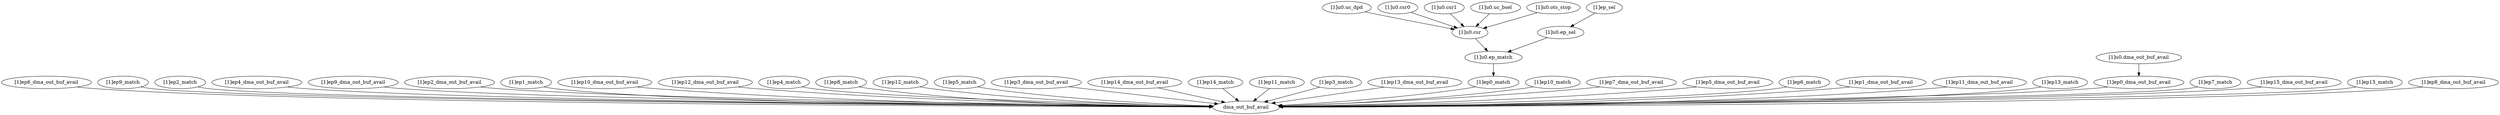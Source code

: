 strict digraph "" {
	"[1]ep6_dma_out_buf_avail"	 [complexity=2,
		importance=0.0227680458388,
		rank=0.0113840229194];
	dma_out_buf_avail	 [complexity=0,
		importance=0.0208802606031,
		rank=0.0];
	"[1]ep6_dma_out_buf_avail" -> dma_out_buf_avail;
	"[1]ep9_match"	 [complexity=1,
		importance=0.148049609458,
		rank=0.148049609458];
	"[1]ep9_match" -> dma_out_buf_avail;
	"[1]ep2_match"	 [complexity=1,
		importance=0.294211433679,
		rank=0.294211433679];
	"[1]ep2_match" -> dma_out_buf_avail;
	"[1]u0.csr"	 [complexity=4,
		importance=0.350252031355,
		rank=0.0875630078387];
	"[1]u0.ep_match"	 [complexity=1,
		importance=0.340933448512,
		rank=0.340933448512];
	"[1]u0.csr" -> "[1]u0.ep_match";
	"[1]ep4_dma_out_buf_avail"	 [complexity=2,
		importance=0.0227680458388,
		rank=0.0113840229194];
	"[1]ep4_dma_out_buf_avail" -> dma_out_buf_avail;
	"[1]ep9_dma_out_buf_avail"	 [complexity=2,
		importance=0.0227680458388,
		rank=0.0113840229194];
	"[1]ep9_dma_out_buf_avail" -> dma_out_buf_avail;
	"[1]ep2_dma_out_buf_avail"	 [complexity=2,
		importance=0.0227680458388,
		rank=0.0113840229194];
	"[1]ep2_dma_out_buf_avail" -> dma_out_buf_avail;
	"[1]u0.uc_dpd"	 [complexity=10,
		importance=0.354051163736,
		rank=0.0354051163736];
	"[1]u0.uc_dpd" -> "[1]u0.csr";
	"[1]ep1_match"	 [complexity=1,
		importance=0.315091694282,
		rank=0.315091694282];
	"[1]ep1_match" -> dma_out_buf_avail;
	"[1]ep10_dma_out_buf_avail"	 [complexity=2,
		importance=0.0227680458388,
		rank=0.0113840229194];
	"[1]ep10_dma_out_buf_avail" -> dma_out_buf_avail;
	"[1]ep12_dma_out_buf_avail"	 [complexity=2,
		importance=0.0227680458388,
		rank=0.0113840229194];
	"[1]ep12_dma_out_buf_avail" -> dma_out_buf_avail;
	"[1]ep4_match"	 [complexity=1,
		importance=0.252450912473,
		rank=0.252450912473];
	"[1]ep4_match" -> dma_out_buf_avail;
	"[1]ep8_match"	 [complexity=1,
		importance=0.168929870061,
		rank=0.168929870061];
	"[1]ep8_match" -> dma_out_buf_avail;
	"[1]ep12_match"	 [complexity=1,
		importance=0.0854088276482,
		rank=0.0854088276482];
	"[1]ep12_match" -> dma_out_buf_avail;
	"[1]ep5_match"	 [complexity=1,
		importance=0.23157065187,
		rank=0.23157065187];
	"[1]ep5_match" -> dma_out_buf_avail;
	"[1]ep3_dma_out_buf_avail"	 [complexity=2,
		importance=0.0227680458388,
		rank=0.0113840229194];
	"[1]ep3_dma_out_buf_avail" -> dma_out_buf_avail;
	"[1]u0.csr0"	 [complexity=10,
		importance=0.35260695547,
		rank=0.035260695547];
	"[1]u0.csr0" -> "[1]u0.csr";
	"[1]u0.csr1"	 [complexity=10,
		importance=0.353984204573,
		rank=0.0353984204573];
	"[1]u0.csr1" -> "[1]u0.csr";
	"[1]ep14_dma_out_buf_avail"	 [complexity=2,
		importance=0.0227680458388,
		rank=0.0113840229194];
	"[1]ep14_dma_out_buf_avail" -> dma_out_buf_avail;
	"[1]ep14_match"	 [complexity=1,
		importance=0.0436483064419,
		rank=0.0436483064419];
	"[1]ep14_match" -> dma_out_buf_avail;
	"[1]ep11_match"	 [complexity=1,
		importance=0.106289088251,
		rank=0.106289088251];
	"[1]ep11_match" -> dma_out_buf_avail;
	"[1]ep3_match"	 [complexity=1,
		importance=0.273331173076,
		rank=0.273331173076];
	"[1]ep3_match" -> dma_out_buf_avail;
	"[1]ep13_dma_out_buf_avail"	 [complexity=2,
		importance=0.0227680458388,
		rank=0.0113840229194];
	"[1]ep13_dma_out_buf_avail" -> dma_out_buf_avail;
	"[1]ep0_match"	 [complexity=1,
		importance=0.336964091644,
		rank=0.336964091644];
	"[1]ep0_match" -> dma_out_buf_avail;
	"[1]ep10_match"	 [complexity=1,
		importance=0.127169348854,
		rank=0.127169348854];
	"[1]ep10_match" -> dma_out_buf_avail;
	"[1]ep7_dma_out_buf_avail"	 [complexity=2,
		importance=0.0227680458388,
		rank=0.0113840229194];
	"[1]ep7_dma_out_buf_avail" -> dma_out_buf_avail;
	"[1]ep5_dma_out_buf_avail"	 [complexity=2,
		importance=0.0227680458388,
		rank=0.0113840229194];
	"[1]ep5_dma_out_buf_avail" -> dma_out_buf_avail;
	"[1]ep6_match"	 [complexity=1,
		importance=0.210690391267,
		rank=0.210690391267];
	"[1]ep6_match" -> dma_out_buf_avail;
	"[1]ep1_dma_out_buf_avail"	 [complexity=2,
		importance=0.0227680458388,
		rank=0.0113840229194];
	"[1]ep1_dma_out_buf_avail" -> dma_out_buf_avail;
	"[1]ep11_dma_out_buf_avail"	 [complexity=2,
		importance=0.0227680458388,
		rank=0.0113840229194];
	"[1]ep11_dma_out_buf_avail" -> dma_out_buf_avail;
	"[1]ep13_match"	 [complexity=1,
		importance=0.0645285670451,
		rank=0.0645285670451];
	"[1]ep13_match" -> dma_out_buf_avail;
	"[1]u0.dma_out_buf_avail"	 [complexity=2,
		importance=0.0281097742752,
		rank=0.0140548871376];
	"[1]ep0_dma_out_buf_avail"	 [complexity=2,
		importance=0.0245488814047,
		rank=0.0122744407024];
	"[1]u0.dma_out_buf_avail" -> "[1]ep0_dma_out_buf_avail";
	"[1]ep7_match"	 [complexity=1,
		importance=0.189810130664,
		rank=0.189810130664];
	"[1]ep7_match" -> dma_out_buf_avail;
	"[1]ep15_dma_out_buf_avail"	 [complexity=2,
		importance=0.0227680458388,
		rank=0.0113840229194];
	"[1]ep15_dma_out_buf_avail" -> dma_out_buf_avail;
	"[1]ep_sel"	 [complexity=4,
		importance=0.34565285358,
		rank=0.086413213395];
	"[1]u0.ep_sel"	 [complexity=4,
		importance=0.343765068344,
		rank=0.0859412670861];
	"[1]ep_sel" -> "[1]u0.ep_sel";
	"[1]u0.ep_match" -> "[1]ep0_match";
	"[1]u0.ep_sel" -> "[1]u0.ep_match";
	"[1]ep15_match"	 [complexity=1,
		importance=0.0227680458388,
		rank=0.0227680458388];
	"[1]ep15_match" -> dma_out_buf_avail;
	"[1]ep8_dma_out_buf_avail"	 [complexity=2,
		importance=0.0227680458388,
		rank=0.0113840229194];
	"[1]ep8_dma_out_buf_avail" -> dma_out_buf_avail;
	"[1]u0.uc_bsel"	 [complexity=10,
		importance=0.354051163736,
		rank=0.0354051163736];
	"[1]u0.uc_bsel" -> "[1]u0.csr";
	"[1]ep0_dma_out_buf_avail" -> dma_out_buf_avail;
	"[1]u0.ots_stop"	 [complexity=10,
		importance=0.35260695547,
		rank=0.035260695547];
	"[1]u0.ots_stop" -> "[1]u0.csr";
}
